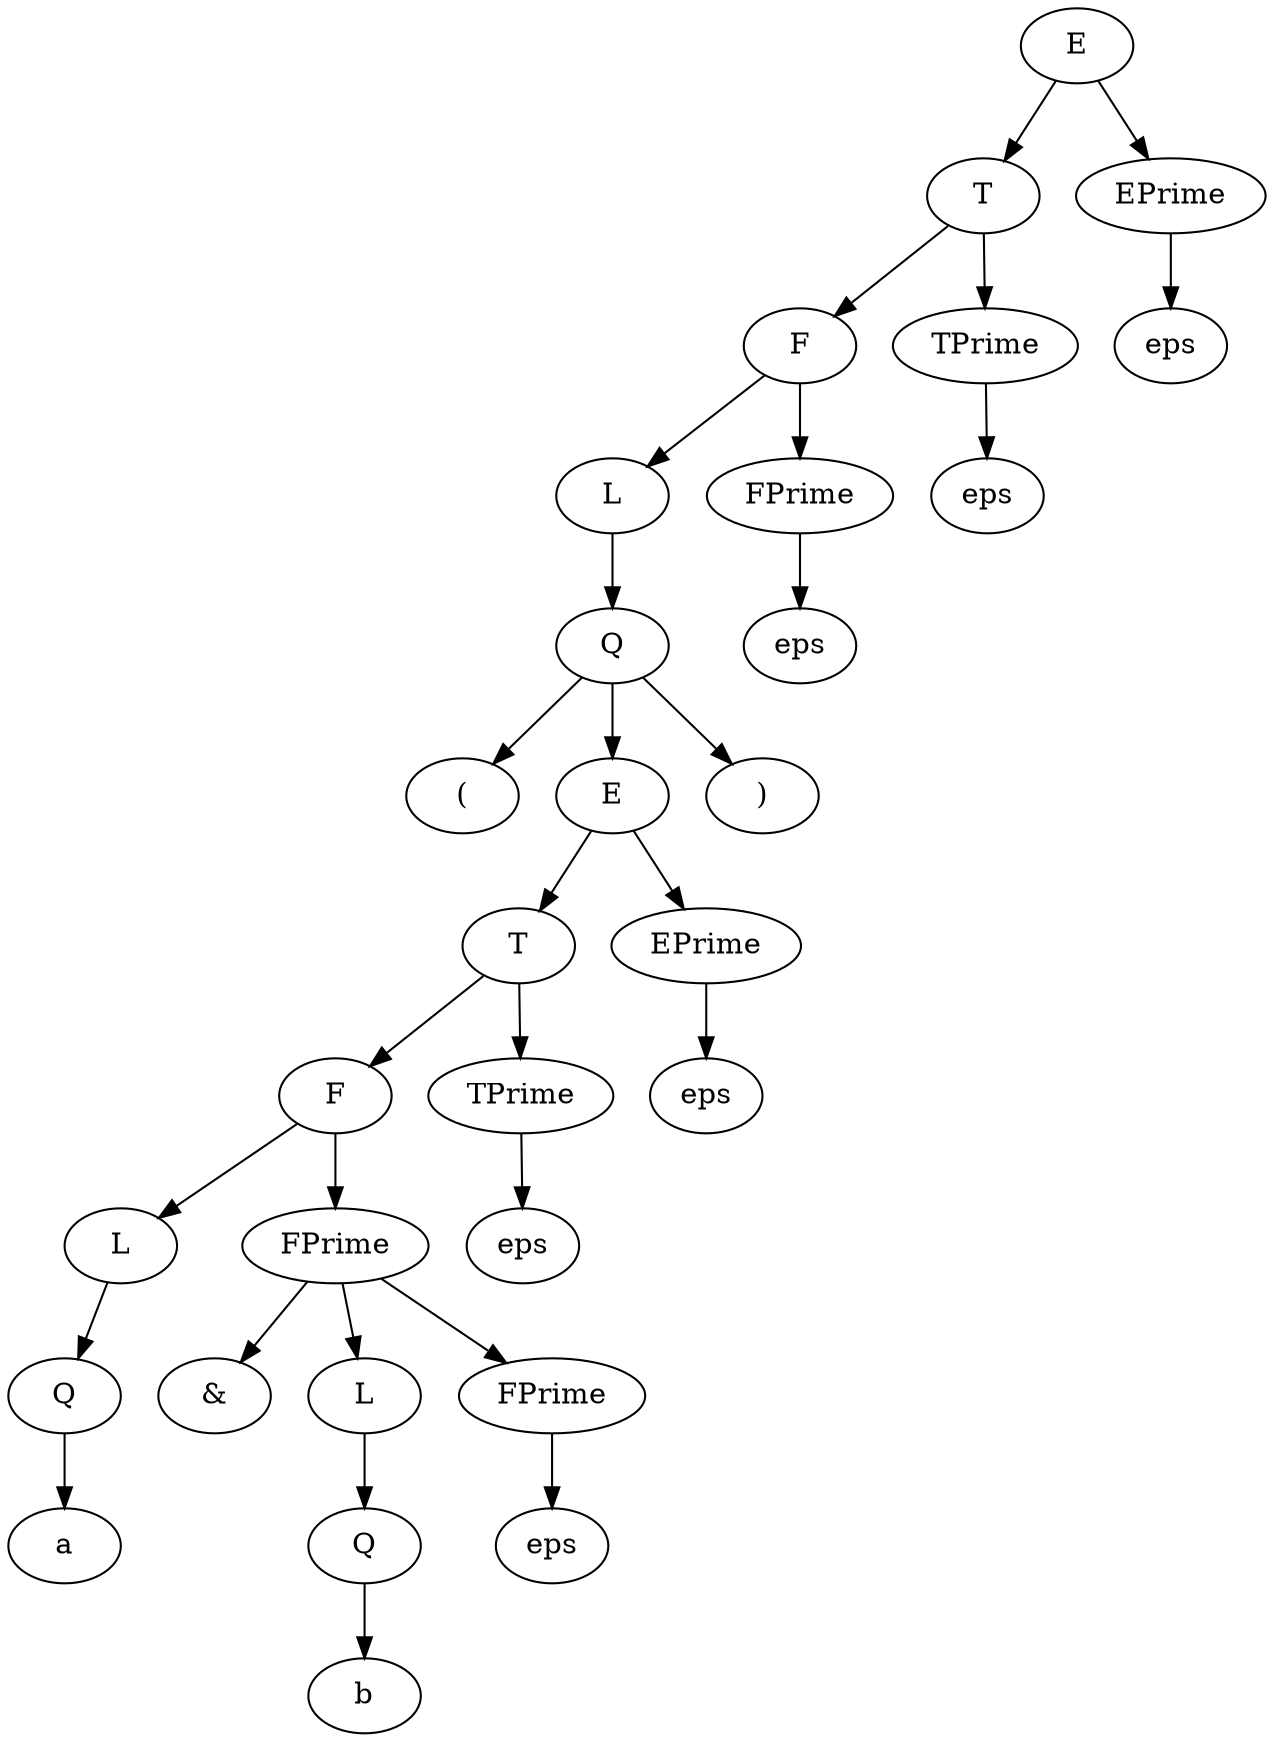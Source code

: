 digraph {
n32 [label="E"];
n32 -> n29;
n29 [label="T"];
n29 -> n26;
n26 [label="F"];
n26 -> n23;
n23 [label="L"];
n23 -> n20;
n20 [label="Q"];
n20 -> n21;
n21 [label="("];
n20 -> n19;
n19 [label="E"];
n19 -> n16;
n16 [label="T"];
n16 -> n13;
n13 [label="F"];
n13 -> n3;
n3 [label="L"];
n3 -> n1;
n1 [label="Q"];
n1 -> n2;
n2 [label="a"];
n13 -> n11;
n11 [label="FPrime"];
n11 -> n12;
n12 [label="&"];
n11 -> n8;
n8 [label="L"];
n8 -> n6;
n6 [label="Q"];
n6 -> n7;
n7 [label="b"];
n11 -> n9;
n9 [label="FPrime"];
n9 -> n10;
n10 [label="eps"];
n16 -> n14;
n14 [label="TPrime"];
n14 -> n15;
n15 [label="eps"];
n19 -> n17;
n17 [label="EPrime"];
n17 -> n18;
n18 [label="eps"];
n20 -> n22;
n22 [label=")"];
n26 -> n24;
n24 [label="FPrime"];
n24 -> n25;
n25 [label="eps"];
n29 -> n27;
n27 [label="TPrime"];
n27 -> n28;
n28 [label="eps"];
n32 -> n30;
n30 [label="EPrime"];
n30 -> n31;
n31 [label="eps"];

 }

